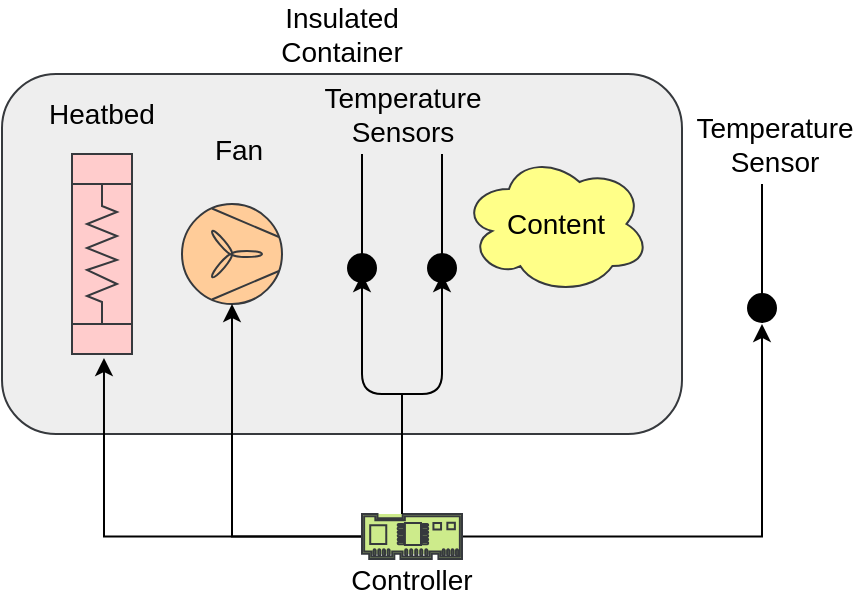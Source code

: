 <mxfile version="24.1.0" type="device" pages="2">
  <diagram id="55V_DXtCxBXNwQ4ffcyh" name="hardware">
    <mxGraphModel dx="1434" dy="843" grid="1" gridSize="10" guides="1" tooltips="1" connect="1" arrows="1" fold="1" page="0" pageScale="1" pageWidth="850" pageHeight="1100" math="0" shadow="0">
      <root>
        <mxCell id="0" />
        <mxCell id="1" parent="0" />
        <mxCell id="6fQZ-OaEm7x_k8r983UE-1" value="" style="rounded=0;whiteSpace=wrap;html=1;fillColor=#CDEB8B;verticalAlign=top;strokeColor=none;" parent="1" vertex="1">
          <mxGeometry x="310" y="480" width="50" height="20" as="geometry" />
        </mxCell>
        <mxCell id="cmXZo5ishBVcqpTrs8ro-1" value="" style="rounded=1;whiteSpace=wrap;html=1;fillColor=#eeeeee;strokeColor=#36393d;" parent="1" vertex="1">
          <mxGeometry x="130" y="260" width="340" height="180" as="geometry" />
        </mxCell>
        <mxCell id="cmXZo5ishBVcqpTrs8ro-2" value="" style="endArrow=none;html=1;startArrow=circle;startFill=1;" parent="1" edge="1">
          <mxGeometry width="50" height="50" relative="1" as="geometry">
            <mxPoint x="310" y="365" as="sourcePoint" />
            <mxPoint x="310" y="300" as="targetPoint" />
          </mxGeometry>
        </mxCell>
        <mxCell id="cmXZo5ishBVcqpTrs8ro-3" value="&lt;font style=&quot;font-size: 14px&quot;&gt;Temperature &lt;br&gt;Sensors&lt;/font&gt;" style="edgeLabel;html=1;align=center;verticalAlign=middle;resizable=0;points=[];labelBackgroundColor=none;" parent="cmXZo5ishBVcqpTrs8ro-2" vertex="1" connectable="0">
          <mxGeometry x="0.514" y="2" relative="1" as="geometry">
            <mxPoint x="22" y="-35.86" as="offset" />
          </mxGeometry>
        </mxCell>
        <mxCell id="cmXZo5ishBVcqpTrs8ro-4" value="" style="verticalLabelPosition=bottom;outlineConnect=0;align=center;dashed=0;html=1;verticalAlign=top;shape=mxgraph.pid2misc.fan;fanType=common;fillColor=#ffcc99;strokeColor=#36393d;" parent="1" vertex="1">
          <mxGeometry x="220" y="325" width="50" height="50" as="geometry" />
        </mxCell>
        <mxCell id="cmXZo5ishBVcqpTrs8ro-5" value="" style="shape=mxgraph.pid.heat_exchangers.heat_exchanger_(coil_tubes);html=1;align=center;verticalLabelPosition=bottom;verticalAlign=top;dashed=0;rotation=90;fillColor=#ffcccc;strokeColor=#36393d;" parent="1" vertex="1">
          <mxGeometry x="130" y="335" width="100" height="30" as="geometry" />
        </mxCell>
        <mxCell id="cmXZo5ishBVcqpTrs8ro-6" value="&lt;font style=&quot;font-size: 14px&quot;&gt;Heatbed&lt;/font&gt;" style="text;html=1;strokeColor=none;fillColor=none;align=center;verticalAlign=middle;whiteSpace=wrap;rounded=0;" parent="1" vertex="1">
          <mxGeometry x="160" y="270" width="40" height="20" as="geometry" />
        </mxCell>
        <mxCell id="cmXZo5ishBVcqpTrs8ro-7" value="&lt;font style=&quot;font-size: 14px&quot;&gt;Content&lt;/font&gt;" style="ellipse;shape=cloud;whiteSpace=wrap;html=1;fillColor=#ffff88;strokeColor=#36393d;" parent="1" vertex="1">
          <mxGeometry x="360" y="300" width="94" height="70" as="geometry" />
        </mxCell>
        <mxCell id="cmXZo5ishBVcqpTrs8ro-8" style="edgeStyle=orthogonalEdgeStyle;rounded=0;orthogonalLoop=1;jettySize=auto;html=1;entryX=1.02;entryY=0.467;entryDx=0;entryDy=0;entryPerimeter=0;" parent="1" source="cmXZo5ishBVcqpTrs8ro-11" target="cmXZo5ishBVcqpTrs8ro-5" edge="1">
          <mxGeometry relative="1" as="geometry" />
        </mxCell>
        <mxCell id="cmXZo5ishBVcqpTrs8ro-9" style="edgeStyle=orthogonalEdgeStyle;rounded=0;orthogonalLoop=1;jettySize=auto;html=1;" parent="1" source="cmXZo5ishBVcqpTrs8ro-11" target="cmXZo5ishBVcqpTrs8ro-4" edge="1">
          <mxGeometry relative="1" as="geometry" />
        </mxCell>
        <mxCell id="cmXZo5ishBVcqpTrs8ro-10" style="edgeStyle=orthogonalEdgeStyle;rounded=0;orthogonalLoop=1;jettySize=auto;html=1;startArrow=none;startFill=0;" parent="1" source="cmXZo5ishBVcqpTrs8ro-11" edge="1">
          <mxGeometry relative="1" as="geometry">
            <mxPoint x="510" y="385" as="targetPoint" />
            <Array as="points">
              <mxPoint x="510" y="491" />
            </Array>
          </mxGeometry>
        </mxCell>
        <mxCell id="cmXZo5ishBVcqpTrs8ro-11" value="" style="pointerEvents=1;shadow=0;dashed=0;html=1;strokeColor=#36393d;fillColor=#CDEB8B;aspect=fixed;labelPosition=center;verticalLabelPosition=bottom;verticalAlign=top;align=center;outlineConnect=0;shape=mxgraph.vvd.scsi_controller;" parent="1" vertex="1">
          <mxGeometry x="310" y="480" width="50" height="22.5" as="geometry" />
        </mxCell>
        <mxCell id="cmXZo5ishBVcqpTrs8ro-12" value="&lt;font style=&quot;font-size: 14px&quot;&gt;Fan&lt;/font&gt;" style="edgeLabel;html=1;align=center;verticalAlign=middle;resizable=0;points=[];labelBackgroundColor=none;" parent="1" vertex="1" connectable="0">
          <mxGeometry x="240" y="335" as="geometry">
            <mxPoint x="7.5" y="-37" as="offset" />
          </mxGeometry>
        </mxCell>
        <mxCell id="cmXZo5ishBVcqpTrs8ro-13" value="" style="endArrow=none;html=1;startArrow=circle;startFill=1;" parent="1" edge="1">
          <mxGeometry width="50" height="50" relative="1" as="geometry">
            <mxPoint x="510" y="385" as="sourcePoint" />
            <mxPoint x="510" y="315" as="targetPoint" />
          </mxGeometry>
        </mxCell>
        <mxCell id="cmXZo5ishBVcqpTrs8ro-14" value="&lt;font style=&quot;font-size: 14px&quot;&gt;Temperature &lt;br&gt;Sensor&lt;/font&gt;" style="edgeLabel;html=1;align=center;verticalAlign=middle;resizable=0;points=[];" parent="cmXZo5ishBVcqpTrs8ro-13" vertex="1" connectable="0">
          <mxGeometry x="0.514" y="2" relative="1" as="geometry">
            <mxPoint x="7.5" y="-37" as="offset" />
          </mxGeometry>
        </mxCell>
        <mxCell id="cmXZo5ishBVcqpTrs8ro-15" value="&lt;font style=&quot;font-size: 14px&quot;&gt;Insulated Container&lt;/font&gt;" style="text;html=1;strokeColor=none;fillColor=none;align=center;verticalAlign=middle;whiteSpace=wrap;rounded=0;" parent="1" vertex="1">
          <mxGeometry x="280" y="230" width="40" height="20" as="geometry" />
        </mxCell>
        <mxCell id="cmXZo5ishBVcqpTrs8ro-16" value="&lt;font style=&quot;font-size: 14px&quot;&gt;Controller&lt;/font&gt;" style="text;html=1;strokeColor=none;fillColor=none;align=center;verticalAlign=middle;whiteSpace=wrap;rounded=0;" parent="1" vertex="1">
          <mxGeometry x="315" y="502.5" width="40" height="20" as="geometry" />
        </mxCell>
        <mxCell id="cmXZo5ishBVcqpTrs8ro-17" value="" style="endArrow=none;html=1;startArrow=circle;startFill=1;" parent="1" edge="1">
          <mxGeometry width="50" height="50" relative="1" as="geometry">
            <mxPoint x="350" y="365" as="sourcePoint" />
            <mxPoint x="350" y="300" as="targetPoint" />
          </mxGeometry>
        </mxCell>
        <mxCell id="cmXZo5ishBVcqpTrs8ro-18" value="" style="endArrow=classic;html=1;" parent="1" edge="1">
          <mxGeometry width="50" height="50" relative="1" as="geometry">
            <mxPoint x="330" y="420" as="sourcePoint" />
            <mxPoint x="350" y="360" as="targetPoint" />
            <Array as="points">
              <mxPoint x="350" y="420" />
            </Array>
          </mxGeometry>
        </mxCell>
        <mxCell id="cmXZo5ishBVcqpTrs8ro-19" value="" style="endArrow=classic;html=1;" parent="1" edge="1">
          <mxGeometry width="50" height="50" relative="1" as="geometry">
            <mxPoint x="330" y="420" as="sourcePoint" />
            <mxPoint x="310" y="360" as="targetPoint" />
            <Array as="points">
              <mxPoint x="340" y="420" />
              <mxPoint x="310" y="420" />
            </Array>
          </mxGeometry>
        </mxCell>
        <mxCell id="cmXZo5ishBVcqpTrs8ro-20" value="" style="endArrow=none;html=1;" parent="1" edge="1">
          <mxGeometry width="50" height="50" relative="1" as="geometry">
            <mxPoint x="330" y="480" as="sourcePoint" />
            <mxPoint x="330" y="420" as="targetPoint" />
          </mxGeometry>
        </mxCell>
      </root>
    </mxGraphModel>
  </diagram>
  <diagram id="NSiw6Sy641fGmACUMlT3" name="block">
    <mxGraphModel dx="1434" dy="843" grid="1" gridSize="10" guides="1" tooltips="1" connect="1" arrows="1" fold="1" page="1" pageScale="1" pageWidth="850" pageHeight="1100" math="0" shadow="0">
      <root>
        <mxCell id="0" />
        <mxCell id="1" parent="0" />
        <mxCell id="0oKtaF6193G30KMT_4te-1" value="" style="verticalLabelPosition=bottom;verticalAlign=top;html=1;shape=mxgraph.basic.polygon;polyCoords=[[0.29,0.24],[1,0.24],[1,0.41],[1,1],[0.7,1],[0,1],[0,0.75],[0,0.45],[0,0.31],[0,0.14],[0,0],[0.29,0]];polyline=0;fillColor=none;dashed=1;strokeColor=#666666;fontColor=#333333;strokeWidth=2;" parent="1" vertex="1">
          <mxGeometry x="100" y="70" width="380" height="280" as="geometry" />
        </mxCell>
        <mxCell id="0oKtaF6193G30KMT_4te-2" style="edgeStyle=orthogonalEdgeStyle;rounded=0;orthogonalLoop=1;jettySize=auto;html=1;fillColor=#dae8fc;strokeColor=#6c8ebf;strokeWidth=2;endArrow=none;endFill=0;" parent="1" source="0oKtaF6193G30KMT_4te-3" target="0oKtaF6193G30KMT_4te-5" edge="1">
          <mxGeometry relative="1" as="geometry">
            <mxPoint x="230" y="170" as="targetPoint" />
            <Array as="points">
              <mxPoint x="150" y="170" />
            </Array>
          </mxGeometry>
        </mxCell>
        <mxCell id="0oKtaF6193G30KMT_4te-3" value="Air Volume" style="rounded=0;whiteSpace=wrap;html=1;fillColor=#ffff88;strokeColor=#36393d;" parent="1" vertex="1">
          <mxGeometry x="110" y="200" width="80" height="40" as="geometry" />
        </mxCell>
        <mxCell id="0oKtaF6193G30KMT_4te-4" style="edgeStyle=orthogonalEdgeStyle;rounded=0;orthogonalLoop=1;jettySize=auto;html=1;fillColor=#f8cecc;strokeColor=#b85450;strokeWidth=2;endArrow=blockThin;endFill=1;" parent="1" source="0oKtaF6193G30KMT_4te-5" target="0oKtaF6193G30KMT_4te-7" edge="1">
          <mxGeometry relative="1" as="geometry" />
        </mxCell>
        <mxCell id="0oKtaF6193G30KMT_4te-5" value="Temperature Sensors" style="rounded=0;whiteSpace=wrap;html=1;fillColor=#BDBDBD;strokeColor=#36393d;" parent="1" vertex="1">
          <mxGeometry x="230" y="150" width="80" height="40" as="geometry" />
        </mxCell>
        <mxCell id="0oKtaF6193G30KMT_4te-6" style="edgeStyle=orthogonalEdgeStyle;rounded=0;orthogonalLoop=1;jettySize=auto;html=1;fillColor=#f8cecc;strokeColor=#b85450;strokeWidth=2;endArrow=blockThin;endFill=1;" parent="1" source="0oKtaF6193G30KMT_4te-7" target="0oKtaF6193G30KMT_4te-9" edge="1">
          <mxGeometry relative="1" as="geometry">
            <Array as="points">
              <mxPoint x="450" y="170" />
              <mxPoint x="450" y="220" />
            </Array>
          </mxGeometry>
        </mxCell>
        <mxCell id="0oKtaF6193G30KMT_4te-7" value="Controller" style="rounded=0;whiteSpace=wrap;html=1;fillColor=#cdeb8b;strokeColor=#36393d;" parent="1" vertex="1">
          <mxGeometry x="350" y="150" width="80" height="40" as="geometry" />
        </mxCell>
        <mxCell id="0oKtaF6193G30KMT_4te-8" style="edgeStyle=orthogonalEdgeStyle;rounded=0;orthogonalLoop=1;jettySize=auto;html=1;endArrow=none;strokeColor=#6c8ebf;endFill=0;fillColor=#dae8fc;strokeWidth=2;" parent="1" source="0oKtaF6193G30KMT_4te-9" target="0oKtaF6193G30KMT_4te-3" edge="1">
          <mxGeometry relative="1" as="geometry" />
        </mxCell>
        <mxCell id="0oKtaF6193G30KMT_4te-9" value="Heater" style="rounded=0;whiteSpace=wrap;html=1;fillColor=#ffcccc;strokeColor=#36393d;" parent="1" vertex="1">
          <mxGeometry x="230" y="200" width="80" height="40" as="geometry" />
        </mxCell>
        <mxCell id="0oKtaF6193G30KMT_4te-10" style="edgeStyle=orthogonalEdgeStyle;rounded=0;orthogonalLoop=1;jettySize=auto;html=1;endArrow=none;strokeColor=#6c8ebf;endFill=0;fillColor=#dae8fc;strokeWidth=2;" parent="1" source="0oKtaF6193G30KMT_4te-11" target="0oKtaF6193G30KMT_4te-3" edge="1">
          <mxGeometry relative="1" as="geometry" />
        </mxCell>
        <mxCell id="0oKtaF6193G30KMT_4te-11" value="Fan" style="rounded=0;whiteSpace=wrap;html=1;fillColor=#ffcc99;strokeColor=#36393d;" parent="1" vertex="1">
          <mxGeometry x="230" y="292.5" width="80" height="40" as="geometry" />
        </mxCell>
        <mxCell id="0oKtaF6193G30KMT_4te-12" style="edgeStyle=orthogonalEdgeStyle;rounded=0;orthogonalLoop=1;jettySize=auto;html=1;fillColor=#f8cecc;strokeColor=#b85450;strokeWidth=2;endArrow=blockThin;endFill=1;" parent="1" source="0oKtaF6193G30KMT_4te-7" target="0oKtaF6193G30KMT_4te-11" edge="1">
          <mxGeometry relative="1" as="geometry">
            <Array as="points">
              <mxPoint x="450" y="170" />
              <mxPoint x="450" y="313" />
            </Array>
          </mxGeometry>
        </mxCell>
        <mxCell id="0oKtaF6193G30KMT_4te-13" style="edgeStyle=orthogonalEdgeStyle;rounded=0;orthogonalLoop=1;jettySize=auto;html=1;endArrow=none;strokeColor=#6c8ebf;endFill=0;fillColor=#dae8fc;strokeWidth=2;" parent="1" source="0oKtaF6193G30KMT_4te-14" target="0oKtaF6193G30KMT_4te-3" edge="1">
          <mxGeometry relative="1" as="geometry">
            <Array as="points">
              <mxPoint x="130" y="160" />
              <mxPoint x="130" y="160" />
            </Array>
          </mxGeometry>
        </mxCell>
        <mxCell id="0oKtaF6193G30KMT_4te-14" value="Box Walls &amp;amp; Lid" style="rounded=0;whiteSpace=wrap;html=1;fillColor=#eeeeee;strokeColor=#36393d;" parent="1" vertex="1">
          <mxGeometry x="110" y="90" width="80" height="40" as="geometry" />
        </mxCell>
        <mxCell id="0oKtaF6193G30KMT_4te-15" style="edgeStyle=orthogonalEdgeStyle;rounded=0;orthogonalLoop=1;jettySize=auto;html=1;endArrow=none;endFill=0;fillColor=#dae8fc;strokeColor=#6c8ebf;strokeWidth=2;" parent="1" source="0oKtaF6193G30KMT_4te-17" target="0oKtaF6193G30KMT_4te-14" edge="1">
          <mxGeometry relative="1" as="geometry" />
        </mxCell>
        <mxCell id="0oKtaF6193G30KMT_4te-16" style="edgeStyle=orthogonalEdgeStyle;rounded=0;orthogonalLoop=1;jettySize=auto;html=1;entryX=0.5;entryY=0;entryDx=0;entryDy=0;fillColor=#dae8fc;strokeColor=#6c8ebf;strokeWidth=2;endArrow=none;endFill=0;" parent="1" source="0oKtaF6193G30KMT_4te-17" target="0oKtaF6193G30KMT_4te-5" edge="1">
          <mxGeometry relative="1" as="geometry" />
        </mxCell>
        <mxCell id="0oKtaF6193G30KMT_4te-17" value="Room Air" style="rounded=0;whiteSpace=wrap;html=1;" parent="1" vertex="1">
          <mxGeometry x="230" y="90" width="80" height="40" as="geometry" />
        </mxCell>
        <mxCell id="0oKtaF6193G30KMT_4te-18" style="edgeStyle=orthogonalEdgeStyle;rounded=0;orthogonalLoop=1;jettySize=auto;html=1;endArrow=none;strokeColor=#6c8ebf;endFill=0;fillColor=#dae8fc;strokeWidth=2;" parent="1" source="0oKtaF6193G30KMT_4te-20" target="0oKtaF6193G30KMT_4te-9" edge="1">
          <mxGeometry relative="1" as="geometry" />
        </mxCell>
        <mxCell id="0oKtaF6193G30KMT_4te-19" style="edgeStyle=orthogonalEdgeStyle;rounded=0;orthogonalLoop=1;jettySize=auto;html=1;endArrow=none;strokeColor=#6c8ebf;endFill=0;fillColor=#dae8fc;strokeWidth=2;" parent="1" source="0oKtaF6193G30KMT_4te-20" target="0oKtaF6193G30KMT_4te-11" edge="1">
          <mxGeometry relative="1" as="geometry" />
        </mxCell>
        <mxCell id="0oKtaF6193G30KMT_4te-20" value="Power Supply" style="rounded=0;whiteSpace=wrap;html=1;fillColor=#e1d5e7;strokeColor=#9673a6;" parent="1" vertex="1">
          <mxGeometry x="350" y="250" width="80" height="40" as="geometry" />
        </mxCell>
        <mxCell id="0oKtaF6193G30KMT_4te-21" value="User" style="rounded=0;whiteSpace=wrap;html=1;" parent="1" vertex="1">
          <mxGeometry x="350" y="90" width="80" height="40" as="geometry" />
        </mxCell>
        <mxCell id="0oKtaF6193G30KMT_4te-22" style="edgeStyle=orthogonalEdgeStyle;rounded=0;orthogonalLoop=1;jettySize=auto;html=1;endArrow=none;endFill=0;fillColor=#d5e8d4;strokeColor=#82b366;strokeWidth=2;entryX=0.5;entryY=0;entryDx=0;entryDy=0;exitX=0.5;exitY=0;exitDx=0;exitDy=0;" parent="1" source="0oKtaF6193G30KMT_4te-21" target="0oKtaF6193G30KMT_4te-14" edge="1">
          <mxGeometry relative="1" as="geometry">
            <mxPoint x="240" y="120" as="sourcePoint" />
            <mxPoint x="200" y="120" as="targetPoint" />
            <Array as="points">
              <mxPoint x="390" y="80" />
              <mxPoint x="150" y="80" />
            </Array>
          </mxGeometry>
        </mxCell>
      </root>
    </mxGraphModel>
  </diagram>
</mxfile>
